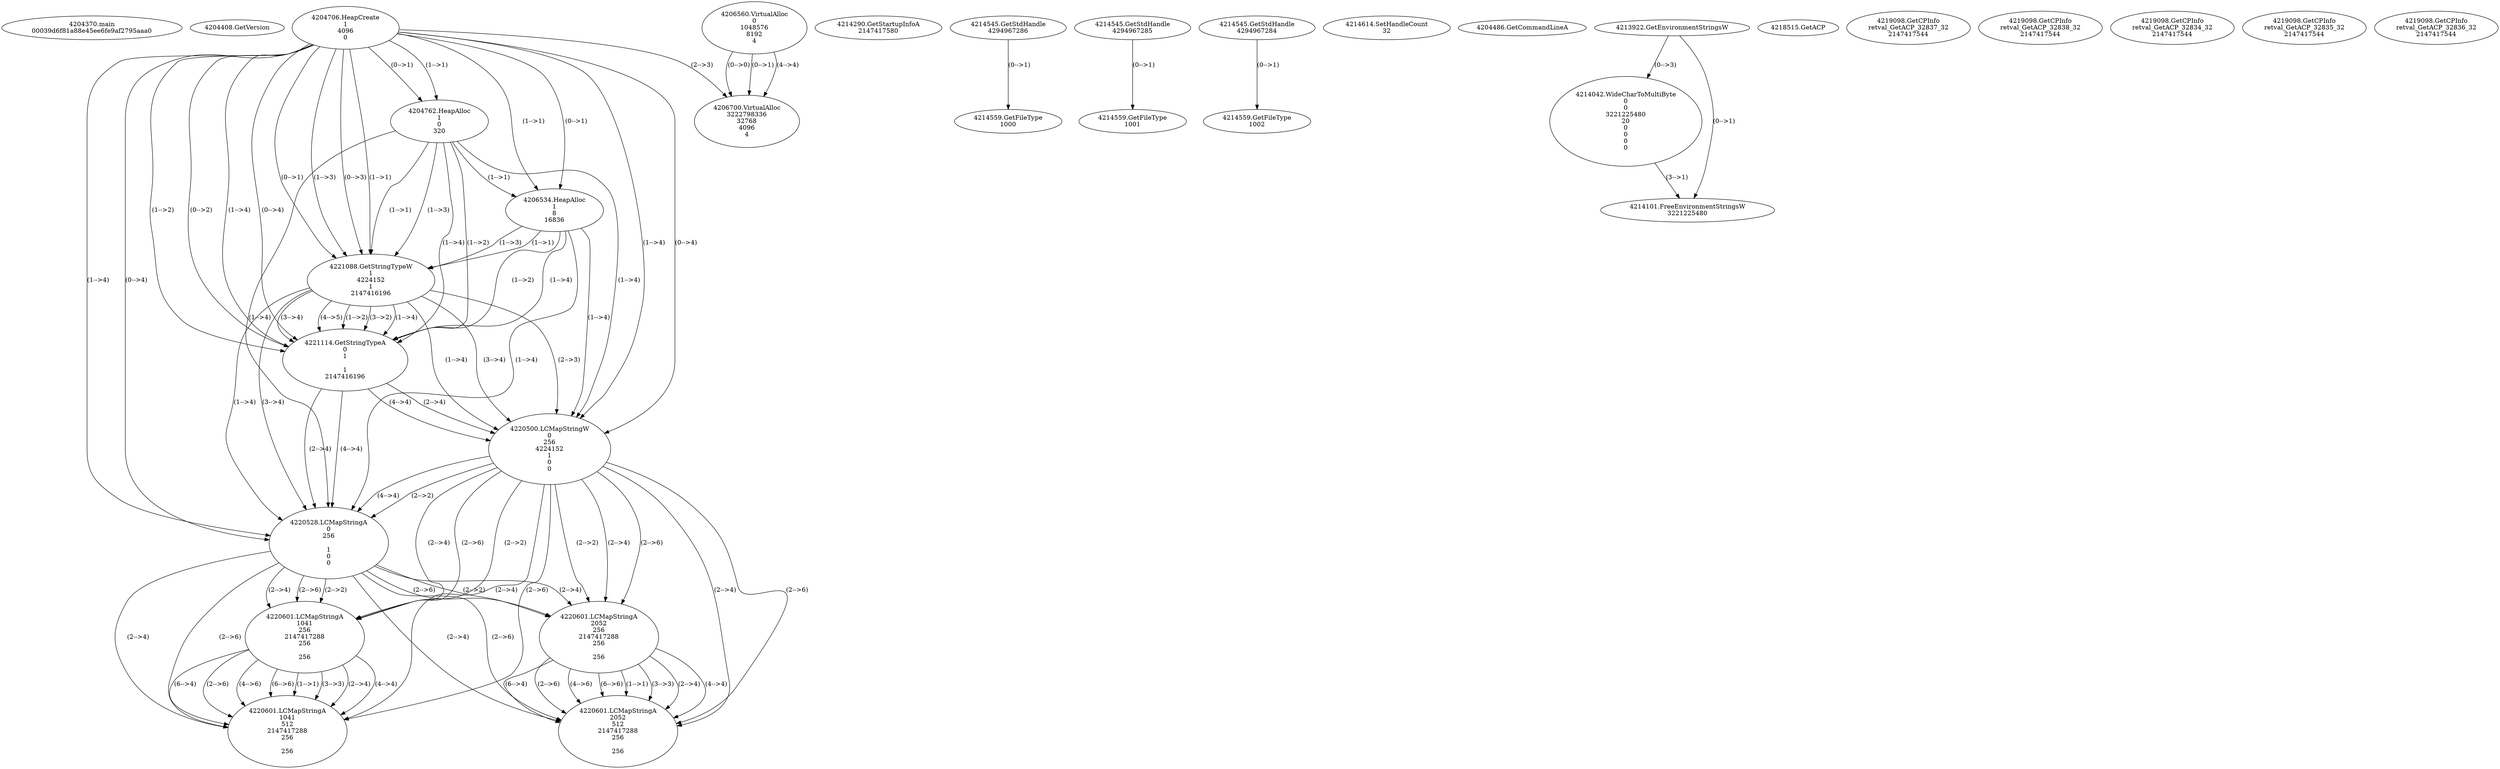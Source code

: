 // Global SCDG with merge call
digraph {
	0 [label="4204370.main
00039d6f81a88e45ee6fe9af2795aaa0"]
	1 [label="4204408.GetVersion
"]
	2 [label="4204706.HeapCreate
1
4096
0"]
	3 [label="4204762.HeapAlloc
1
0
320"]
	2 -> 3 [label="(1-->1)"]
	2 -> 3 [label="(0-->1)"]
	4 [label="4206534.HeapAlloc
1
8
16836"]
	2 -> 4 [label="(1-->1)"]
	2 -> 4 [label="(0-->1)"]
	3 -> 4 [label="(1-->1)"]
	5 [label="4206560.VirtualAlloc
0
1048576
8192
4"]
	6 [label="4206700.VirtualAlloc
3222798336
32768
4096
4"]
	5 -> 6 [label="(0-->1)"]
	2 -> 6 [label="(2-->3)"]
	5 -> 6 [label="(4-->4)"]
	5 -> 6 [label="(0-->0)"]
	7 [label="4214290.GetStartupInfoA
2147417580"]
	8 [label="4214545.GetStdHandle
4294967286"]
	9 [label="4214559.GetFileType
1000"]
	8 -> 9 [label="(0-->1)"]
	10 [label="4214545.GetStdHandle
4294967285"]
	11 [label="4214559.GetFileType
1001"]
	10 -> 11 [label="(0-->1)"]
	12 [label="4214545.GetStdHandle
4294967284"]
	13 [label="4214559.GetFileType
1002"]
	12 -> 13 [label="(0-->1)"]
	14 [label="4214614.SetHandleCount
32"]
	15 [label="4204486.GetCommandLineA
"]
	16 [label="4213922.GetEnvironmentStringsW
"]
	17 [label="4214042.WideCharToMultiByte
0
0
3221225480
20
0
0
0
0"]
	16 -> 17 [label="(0-->3)"]
	18 [label="4214101.FreeEnvironmentStringsW
3221225480"]
	16 -> 18 [label="(0-->1)"]
	17 -> 18 [label="(3-->1)"]
	19 [label="4218515.GetACP
"]
	20 [label="4219098.GetCPInfo
retval_GetACP_32837_32
2147417544"]
	21 [label="4221088.GetStringTypeW
1
4224152
1
2147416196"]
	2 -> 21 [label="(1-->1)"]
	2 -> 21 [label="(0-->1)"]
	3 -> 21 [label="(1-->1)"]
	4 -> 21 [label="(1-->1)"]
	2 -> 21 [label="(1-->3)"]
	2 -> 21 [label="(0-->3)"]
	3 -> 21 [label="(1-->3)"]
	4 -> 21 [label="(1-->3)"]
	22 [label="4221114.GetStringTypeA
0
1

1
2147416196"]
	2 -> 22 [label="(1-->2)"]
	2 -> 22 [label="(0-->2)"]
	3 -> 22 [label="(1-->2)"]
	4 -> 22 [label="(1-->2)"]
	21 -> 22 [label="(1-->2)"]
	21 -> 22 [label="(3-->2)"]
	2 -> 22 [label="(1-->4)"]
	2 -> 22 [label="(0-->4)"]
	3 -> 22 [label="(1-->4)"]
	4 -> 22 [label="(1-->4)"]
	21 -> 22 [label="(1-->4)"]
	21 -> 22 [label="(3-->4)"]
	21 -> 22 [label="(4-->5)"]
	23 [label="4220500.LCMapStringW
0
256
4224152
1
0
0"]
	21 -> 23 [label="(2-->3)"]
	2 -> 23 [label="(1-->4)"]
	2 -> 23 [label="(0-->4)"]
	3 -> 23 [label="(1-->4)"]
	4 -> 23 [label="(1-->4)"]
	21 -> 23 [label="(1-->4)"]
	21 -> 23 [label="(3-->4)"]
	22 -> 23 [label="(2-->4)"]
	22 -> 23 [label="(4-->4)"]
	24 [label="4220528.LCMapStringA
0
256

1
0
0"]
	23 -> 24 [label="(2-->2)"]
	2 -> 24 [label="(1-->4)"]
	2 -> 24 [label="(0-->4)"]
	3 -> 24 [label="(1-->4)"]
	4 -> 24 [label="(1-->4)"]
	21 -> 24 [label="(1-->4)"]
	21 -> 24 [label="(3-->4)"]
	22 -> 24 [label="(2-->4)"]
	22 -> 24 [label="(4-->4)"]
	23 -> 24 [label="(4-->4)"]
	25 [label="4220601.LCMapStringA
1041
256
2147417288
256

256"]
	23 -> 25 [label="(2-->2)"]
	24 -> 25 [label="(2-->2)"]
	23 -> 25 [label="(2-->4)"]
	24 -> 25 [label="(2-->4)"]
	23 -> 25 [label="(2-->6)"]
	24 -> 25 [label="(2-->6)"]
	26 [label="4220601.LCMapStringA
1041
512
2147417288
256

256"]
	25 -> 26 [label="(1-->1)"]
	25 -> 26 [label="(3-->3)"]
	23 -> 26 [label="(2-->4)"]
	24 -> 26 [label="(2-->4)"]
	25 -> 26 [label="(2-->4)"]
	25 -> 26 [label="(4-->4)"]
	25 -> 26 [label="(6-->4)"]
	23 -> 26 [label="(2-->6)"]
	24 -> 26 [label="(2-->6)"]
	25 -> 26 [label="(2-->6)"]
	25 -> 26 [label="(4-->6)"]
	25 -> 26 [label="(6-->6)"]
	27 [label="4219098.GetCPInfo
retval_GetACP_32838_32
2147417544"]
	28 [label="4219098.GetCPInfo
retval_GetACP_32834_32
2147417544"]
	29 [label="4220601.LCMapStringA
2052
256
2147417288
256

256"]
	23 -> 29 [label="(2-->2)"]
	24 -> 29 [label="(2-->2)"]
	23 -> 29 [label="(2-->4)"]
	24 -> 29 [label="(2-->4)"]
	23 -> 29 [label="(2-->6)"]
	24 -> 29 [label="(2-->6)"]
	30 [label="4220601.LCMapStringA
2052
512
2147417288
256

256"]
	29 -> 30 [label="(1-->1)"]
	29 -> 30 [label="(3-->3)"]
	23 -> 30 [label="(2-->4)"]
	24 -> 30 [label="(2-->4)"]
	29 -> 30 [label="(2-->4)"]
	29 -> 30 [label="(4-->4)"]
	29 -> 30 [label="(6-->4)"]
	23 -> 30 [label="(2-->6)"]
	24 -> 30 [label="(2-->6)"]
	29 -> 30 [label="(2-->6)"]
	29 -> 30 [label="(4-->6)"]
	29 -> 30 [label="(6-->6)"]
	31 [label="4219098.GetCPInfo
retval_GetACP_32835_32
2147417544"]
	32 [label="4219098.GetCPInfo
retval_GetACP_32836_32
2147417544"]
}
